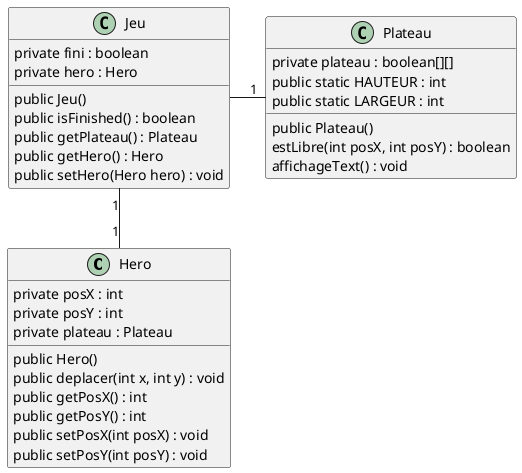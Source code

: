 @startuml
	Class Hero {
		private posX : int
		private posY : int
		private plateau : Plateau

		public Hero()
		public deplacer(int x, int y) : void
		public getPosX() : int
		public getPosY() : int
        public setPosX(int posX) : void
        public setPosY(int posY) : void
	}
	Class Plateau {
        private plateau : boolean[][]
        public static HAUTEUR : int
        public static LARGEUR : int

        public Plateau()
        estLibre(int posX, int posY) : boolean
        affichageText() : void

	}
	Class Jeu {
        private fini : boolean
        private hero : Hero

        public Jeu()
        public isFinished() : boolean
        public getPlateau() : Plateau
        public getHero() : Hero
        public setHero(Hero hero) : void
	}
	

	Jeu "1" -down- "1" Hero
	Jeu -right- "1" Plateau
@enduml
